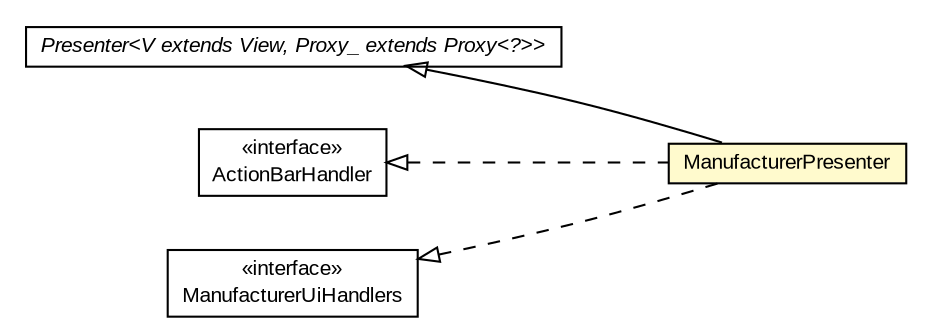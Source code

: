 #!/usr/local/bin/dot
#
# Class diagram 
# Generated by UMLGraph version R5_6-24-gf6e263 (http://www.umlgraph.org/)
#

digraph G {
	edge [fontname="arial",fontsize=10,labelfontname="arial",labelfontsize=10];
	node [fontname="arial",fontsize=10,shape=plaintext];
	nodesep=0.25;
	ranksep=0.5;
	rankdir=LR;
	// com.gwtplatform.mvp.client.Presenter<V extends com.gwtplatform.mvp.client.View, Proxy_ extends com.gwtplatform.mvp.client.proxy.Proxy<?>>
	c328607 [label=<<table title="com.gwtplatform.mvp.client.Presenter" border="0" cellborder="1" cellspacing="0" cellpadding="2" port="p" href="../../../../mvp/client/Presenter.html">
		<tr><td><table border="0" cellspacing="0" cellpadding="1">
<tr><td align="center" balign="center"><font face="arial italic"> Presenter&lt;V extends View, Proxy_ extends Proxy&lt;?&gt;&gt; </font></td></tr>
		</table></td></tr>
		</table>>, URL="../../../../mvp/client/Presenter.html", fontname="arial", fontcolor="black", fontsize=10.0];
	// com.gwtplatform.carstore.client.application.event.ActionBarEvent.ActionBarHandler
	c328949 [label=<<table title="com.gwtplatform.carstore.client.application.event.ActionBarEvent.ActionBarHandler" border="0" cellborder="1" cellspacing="0" cellpadding="2" port="p" href="../event/ActionBarEvent.ActionBarHandler.html">
		<tr><td><table border="0" cellspacing="0" cellpadding="1">
<tr><td align="center" balign="center"> &#171;interface&#187; </td></tr>
<tr><td align="center" balign="center"> ActionBarHandler </td></tr>
		</table></td></tr>
		</table>>, URL="../event/ActionBarEvent.ActionBarHandler.html", fontname="arial", fontcolor="black", fontsize=10.0];
	// com.gwtplatform.carstore.client.application.manufacturer.ManufacturerUiHandlers
	c328961 [label=<<table title="com.gwtplatform.carstore.client.application.manufacturer.ManufacturerUiHandlers" border="0" cellborder="1" cellspacing="0" cellpadding="2" port="p" href="./ManufacturerUiHandlers.html">
		<tr><td><table border="0" cellspacing="0" cellpadding="1">
<tr><td align="center" balign="center"> &#171;interface&#187; </td></tr>
<tr><td align="center" balign="center"> ManufacturerUiHandlers </td></tr>
		</table></td></tr>
		</table>>, URL="./ManufacturerUiHandlers.html", fontname="arial", fontcolor="black", fontsize=10.0];
	// com.gwtplatform.carstore.client.application.manufacturer.ManufacturerPresenter
	c328962 [label=<<table title="com.gwtplatform.carstore.client.application.manufacturer.ManufacturerPresenter" border="0" cellborder="1" cellspacing="0" cellpadding="2" port="p" bgcolor="lemonChiffon" href="./ManufacturerPresenter.html">
		<tr><td><table border="0" cellspacing="0" cellpadding="1">
<tr><td align="center" balign="center"> ManufacturerPresenter </td></tr>
		</table></td></tr>
		</table>>, URL="./ManufacturerPresenter.html", fontname="arial", fontcolor="black", fontsize=10.0];
	//com.gwtplatform.carstore.client.application.manufacturer.ManufacturerPresenter extends com.gwtplatform.mvp.client.Presenter<com.gwtplatform.carstore.client.application.manufacturer.ManufacturerPresenter.MyView, com.gwtplatform.carstore.client.application.manufacturer.ManufacturerPresenter.MyProxy>
	c328607:p -> c328962:p [dir=back,arrowtail=empty];
	//com.gwtplatform.carstore.client.application.manufacturer.ManufacturerPresenter implements com.gwtplatform.carstore.client.application.manufacturer.ManufacturerUiHandlers
	c328961:p -> c328962:p [dir=back,arrowtail=empty,style=dashed];
	//com.gwtplatform.carstore.client.application.manufacturer.ManufacturerPresenter implements com.gwtplatform.carstore.client.application.event.ActionBarEvent.ActionBarHandler
	c328949:p -> c328962:p [dir=back,arrowtail=empty,style=dashed];
}

